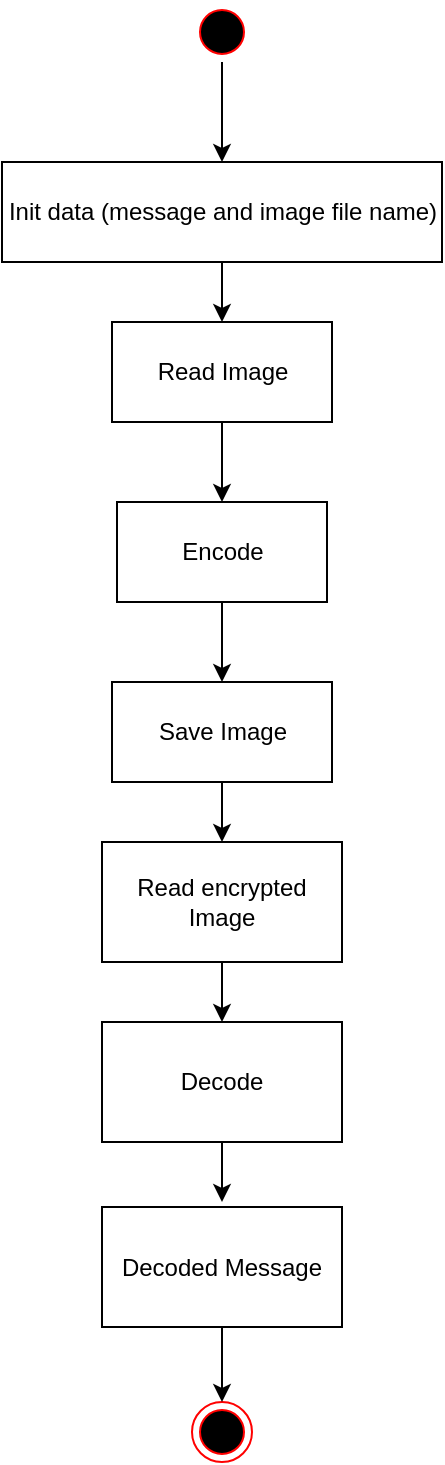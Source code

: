 <mxfile version="20.5.3" type="google"><diagram id="HDOVH7N7LnF2oM3qd1qg" name="Page-1"><mxGraphModel grid="1" page="1" gridSize="10" guides="1" tooltips="1" connect="1" arrows="1" fold="1" pageScale="1" pageWidth="850" pageHeight="1100" math="0" shadow="0"><root><mxCell id="0"/><mxCell id="1" parent="0"/><mxCell id="PM1vTmwjAHrbti4QOhcE-19" style="edgeStyle=orthogonalEdgeStyle;rounded=0;orthogonalLoop=1;jettySize=auto;html=1;exitX=0.5;exitY=1;exitDx=0;exitDy=0;entryX=0.5;entryY=0;entryDx=0;entryDy=0;" edge="1" parent="1" source="PM1vTmwjAHrbti4QOhcE-1" target="PM1vTmwjAHrbti4QOhcE-4"><mxGeometry relative="1" as="geometry"/></mxCell><mxCell id="PM1vTmwjAHrbti4QOhcE-1" value="" style="ellipse;html=1;shape=startState;fillColor=#000000;strokeColor=#ff0000;" vertex="1" parent="1"><mxGeometry x="415" y="10" width="30" height="30" as="geometry"/></mxCell><mxCell id="PM1vTmwjAHrbti4QOhcE-10" style="edgeStyle=orthogonalEdgeStyle;rounded=0;orthogonalLoop=1;jettySize=auto;html=1;exitX=0.5;exitY=1;exitDx=0;exitDy=0;entryX=0.5;entryY=0;entryDx=0;entryDy=0;" edge="1" parent="1" source="PM1vTmwjAHrbti4QOhcE-4" target="PM1vTmwjAHrbti4QOhcE-5"><mxGeometry relative="1" as="geometry"/></mxCell><mxCell id="PM1vTmwjAHrbti4QOhcE-4" value="Init data (message and image file name)" style="html=1;" vertex="1" parent="1"><mxGeometry x="320" y="90" width="220" height="50" as="geometry"/></mxCell><mxCell id="ky1_0ntWxa8UrTz4d4GW-1" style="edgeStyle=orthogonalEdgeStyle;rounded=0;orthogonalLoop=1;jettySize=auto;html=1;" edge="1" parent="1" source="PM1vTmwjAHrbti4QOhcE-5" target="LKJUiXHq7tFnEOfZTSES-11"><mxGeometry relative="1" as="geometry"/></mxCell><mxCell id="PM1vTmwjAHrbti4QOhcE-5" value="Read Image" style="html=1;" vertex="1" parent="1"><mxGeometry x="375" y="170" width="110" height="50" as="geometry"/></mxCell><mxCell id="PM1vTmwjAHrbti4QOhcE-3" value="" style="ellipse;html=1;shape=endState;fillColor=#000000;strokeColor=#ff0000;" vertex="1" parent="1"><mxGeometry x="415" y="710" width="30" height="30" as="geometry"/></mxCell><mxCell id="ky1_0ntWxa8UrTz4d4GW-7" style="edgeStyle=orthogonalEdgeStyle;rounded=0;orthogonalLoop=1;jettySize=auto;html=1;entryX=0.5;entryY=0;entryDx=0;entryDy=0;" edge="1" parent="1" source="LKJUiXHq7tFnEOfZTSES-9" target="ky1_0ntWxa8UrTz4d4GW-3"><mxGeometry relative="1" as="geometry"/></mxCell><mxCell id="LKJUiXHq7tFnEOfZTSES-9" value="Save Image" style="html=1;" vertex="1" parent="1"><mxGeometry x="375" y="350" width="110" height="50" as="geometry"/></mxCell><mxCell id="ky1_0ntWxa8UrTz4d4GW-2" style="edgeStyle=orthogonalEdgeStyle;rounded=0;orthogonalLoop=1;jettySize=auto;html=1;entryX=0.5;entryY=0;entryDx=0;entryDy=0;" edge="1" parent="1" source="LKJUiXHq7tFnEOfZTSES-11" target="LKJUiXHq7tFnEOfZTSES-9"><mxGeometry relative="1" as="geometry"/></mxCell><mxCell id="LKJUiXHq7tFnEOfZTSES-11" value="Encode" style="html=1;" vertex="1" parent="1"><mxGeometry x="377.5" y="260" width="105" height="50" as="geometry"/></mxCell><mxCell id="ky1_0ntWxa8UrTz4d4GW-8" style="edgeStyle=orthogonalEdgeStyle;rounded=0;orthogonalLoop=1;jettySize=auto;html=1;" edge="1" parent="1" source="ky1_0ntWxa8UrTz4d4GW-3" target="ky1_0ntWxa8UrTz4d4GW-5"><mxGeometry relative="1" as="geometry"/></mxCell><mxCell id="ky1_0ntWxa8UrTz4d4GW-3" value="Read encrypted Image" style="rounded=0;whiteSpace=wrap;html=1;" vertex="1" parent="1"><mxGeometry x="370" y="430" width="120" height="60" as="geometry"/></mxCell><mxCell id="ky1_0ntWxa8UrTz4d4GW-9" style="edgeStyle=orthogonalEdgeStyle;rounded=0;orthogonalLoop=1;jettySize=auto;html=1;" edge="1" parent="1" source="ky1_0ntWxa8UrTz4d4GW-5"><mxGeometry relative="1" as="geometry"><mxPoint x="430" y="610" as="targetPoint"/></mxGeometry></mxCell><mxCell id="ky1_0ntWxa8UrTz4d4GW-5" value="Decode" style="rounded=0;whiteSpace=wrap;html=1;" vertex="1" parent="1"><mxGeometry x="370" y="520" width="120" height="60" as="geometry"/></mxCell><mxCell id="ky1_0ntWxa8UrTz4d4GW-10" style="edgeStyle=orthogonalEdgeStyle;rounded=0;orthogonalLoop=1;jettySize=auto;html=1;entryX=0.5;entryY=0;entryDx=0;entryDy=0;" edge="1" parent="1" source="ky1_0ntWxa8UrTz4d4GW-6" target="PM1vTmwjAHrbti4QOhcE-3"><mxGeometry relative="1" as="geometry"/></mxCell><mxCell id="ky1_0ntWxa8UrTz4d4GW-6" value="Decoded Message" style="rounded=0;whiteSpace=wrap;html=1;" vertex="1" parent="1"><mxGeometry x="370" y="612.5" width="120" height="60" as="geometry"/></mxCell></root></mxGraphModel></diagram></mxfile>